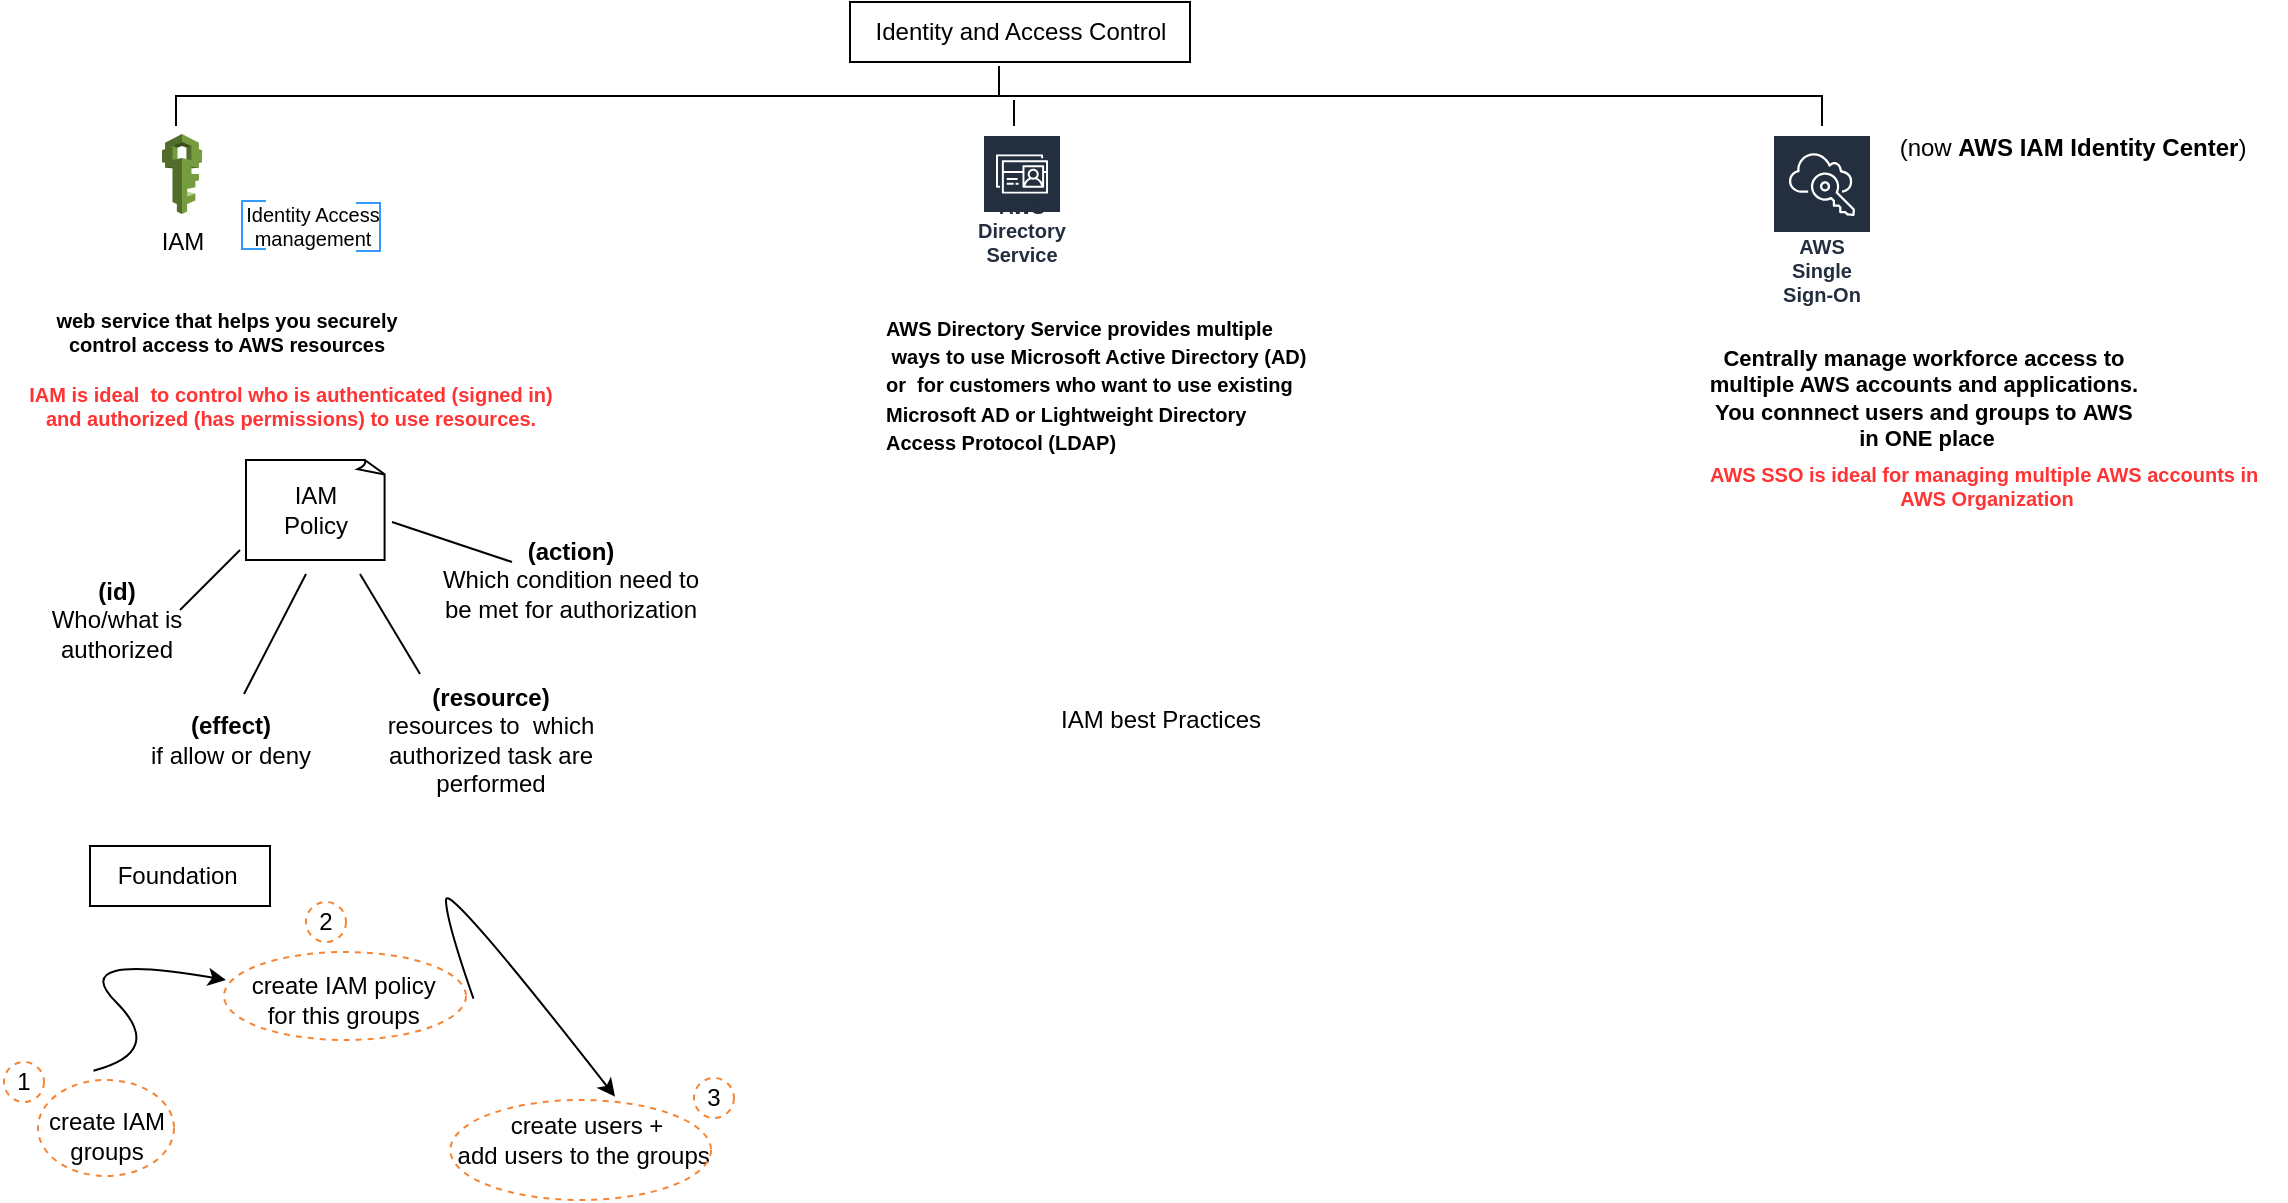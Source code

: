 <mxfile version="20.2.2" type="github">
  <diagram id="OgJnFtuqC-TfCC11IxQE" name="Page-1">
    <mxGraphModel dx="890" dy="630" grid="1" gridSize="10" guides="1" tooltips="1" connect="1" arrows="1" fold="1" page="1" pageScale="1" pageWidth="1169" pageHeight="827" math="0" shadow="0">
      <root>
        <mxCell id="0" />
        <mxCell id="1" parent="0" />
        <mxCell id="KO169NFU9r2nEMWuAxQc-47" value="" style="group" vertex="1" connectable="0" parent="1">
          <mxGeometry x="242" y="571" width="150" height="50" as="geometry" />
        </mxCell>
        <mxCell id="KO169NFU9r2nEMWuAxQc-41" value="create users +&lt;br&gt;add users to the groups&amp;nbsp;" style="text;html=1;align=center;verticalAlign=middle;resizable=0;points=[];autosize=1;strokeColor=none;fillColor=none;fontSize=12;fontColor=#000000;" vertex="1" parent="KO169NFU9r2nEMWuAxQc-47">
          <mxGeometry x="-5.172" width="150" height="40" as="geometry" />
        </mxCell>
        <mxCell id="KO169NFU9r2nEMWuAxQc-44" value="" style="ellipse;whiteSpace=wrap;html=1;fontSize=12;fontColor=#000000;strokeColor=#F58534;fillColor=none;dashed=1;" vertex="1" parent="KO169NFU9r2nEMWuAxQc-47">
          <mxGeometry x="2.172" width="130.345" height="50" as="geometry" />
        </mxCell>
        <mxCell id="KO169NFU9r2nEMWuAxQc-45" value="" style="group" vertex="1" connectable="0" parent="1">
          <mxGeometry x="32" y="561" width="80" height="48" as="geometry" />
        </mxCell>
        <mxCell id="KO169NFU9r2nEMWuAxQc-39" value="create IAM &lt;br&gt;groups" style="text;html=1;align=center;verticalAlign=middle;resizable=0;points=[];autosize=1;strokeColor=none;fillColor=none;fontSize=12;fontColor=#000000;" vertex="1" parent="KO169NFU9r2nEMWuAxQc-45">
          <mxGeometry y="8" width="80" height="40" as="geometry" />
        </mxCell>
        <mxCell id="KO169NFU9r2nEMWuAxQc-42" value="" style="ellipse;whiteSpace=wrap;html=1;fontSize=12;fontColor=#000000;strokeColor=#F58534;fillColor=none;dashed=1;" vertex="1" parent="KO169NFU9r2nEMWuAxQc-45">
          <mxGeometry x="6" width="68" height="48" as="geometry" />
        </mxCell>
        <mxCell id="KO169NFU9r2nEMWuAxQc-6" value="&lt;font color=&quot;#000000&quot; style=&quot;&quot;&gt;&lt;span style=&quot;font-size: 12px;&quot;&gt;(now&amp;nbsp;&lt;b&gt;AWS IAM Identity Center&lt;/b&gt;&lt;/span&gt;&lt;span style=&quot;font-size: 12px;&quot;&gt;)&lt;/span&gt;&lt;/font&gt;" style="text;html=1;align=center;verticalAlign=middle;resizable=0;points=[];autosize=1;strokeColor=none;fillColor=none;fontSize=10;fontColor=#FF3333;" vertex="1" parent="1">
          <mxGeometry x="955" y="80" width="200" height="30" as="geometry" />
        </mxCell>
        <mxCell id="KO169NFU9r2nEMWuAxQc-1" value="Identity and Access Control" style="text;html=1;align=center;verticalAlign=middle;resizable=0;points=[];autosize=1;strokeColor=default;fillColor=none;" vertex="1" parent="1">
          <mxGeometry x="444" y="22" width="170" height="30" as="geometry" />
        </mxCell>
        <mxCell id="KO169NFU9r2nEMWuAxQc-5" value="&lt;font style=&quot;font-size: 10px;&quot;&gt;&lt;b style=&quot;&quot;&gt;AWS Directory Service provides multiple&lt;br&gt;&amp;nbsp;ways to use Microsoft Active Directory (AD) &lt;br&gt;or&amp;nbsp;&amp;nbsp;for customers who want to use existing &lt;br&gt;Microsoft AD or Lightweight Directory &lt;br&gt;Access Protocol (LDAP)&lt;/b&gt;&lt;/font&gt;" style="text;html=1;align=left;verticalAlign=middle;resizable=0;points=[];autosize=1;strokeColor=none;fillColor=none;" vertex="1" parent="1">
          <mxGeometry x="460" y="167.5" width="230" height="90" as="geometry" />
        </mxCell>
        <mxCell id="KO169NFU9r2nEMWuAxQc-12" value="&lt;div style=&quot;font-size: 11px;&quot;&gt;&lt;b&gt;&lt;font style=&quot;font-size: 11px;&quot;&gt;Centrally manage workforce access to&amp;nbsp;&lt;/font&gt;&lt;/b&gt;&lt;/div&gt;&lt;div style=&quot;font-size: 11px;&quot;&gt;&lt;b&gt;&lt;font style=&quot;font-size: 11px;&quot;&gt;multiple AWS accounts and applications.&amp;nbsp;&lt;/font&gt;&lt;/b&gt;&lt;/div&gt;&lt;div style=&quot;font-size: 11px;&quot;&gt;&lt;b&gt;&lt;font style=&quot;font-size: 11px;&quot;&gt;You connnect users and groups to&amp;nbsp;&lt;/font&gt;&lt;/b&gt;&lt;b style=&quot;background-color: initial;&quot;&gt;AWS&amp;nbsp;&lt;/b&gt;&lt;/div&gt;&lt;div style=&quot;font-size: 11px;&quot;&gt;&lt;b style=&quot;background-color: initial;&quot;&gt;in ONE place&lt;/b&gt;&lt;/div&gt;" style="text;html=1;align=center;verticalAlign=middle;resizable=0;points=[];autosize=1;strokeColor=none;fillColor=none;fontSize=12;fontColor=#000000;" vertex="1" parent="1">
          <mxGeometry x="862" y="184.5" width="240" height="70" as="geometry" />
        </mxCell>
        <mxCell id="KO169NFU9r2nEMWuAxQc-14" value="Identity Access&lt;br&gt;management" style="text;html=1;align=center;verticalAlign=middle;resizable=0;points=[];autosize=1;strokeColor=none;fillColor=none;fontSize=10;fontColor=#000000;" vertex="1" parent="1">
          <mxGeometry x="130" y="114" width="90" height="40" as="geometry" />
        </mxCell>
        <mxCell id="KO169NFU9r2nEMWuAxQc-17" value="" style="strokeWidth=1;html=1;shape=mxgraph.flowchart.annotation_1;align=left;pointerEvents=1;fontColor=#000033;fillColor=none;strokeColor=#3399FF;" vertex="1" parent="1">
          <mxGeometry x="140" y="121.5" width="12" height="24" as="geometry" />
        </mxCell>
        <mxCell id="KO169NFU9r2nEMWuAxQc-18" value="" style="strokeWidth=1;html=1;shape=mxgraph.flowchart.annotation_1;align=left;pointerEvents=1;fontColor=#000033;fillColor=none;direction=west;strokeColor=#3399FF;" vertex="1" parent="1">
          <mxGeometry x="197" y="122.5" width="12" height="24" as="geometry" />
        </mxCell>
        <mxCell id="KO169NFU9r2nEMWuAxQc-19" value="AWS SSO is ideal for managing multiple AWS accounts in&amp;nbsp;&lt;br&gt;AWS Organization" style="text;html=1;align=center;verticalAlign=middle;resizable=0;points=[];autosize=1;strokeColor=none;fillColor=none;fontSize=10;fontColor=#FF3333;fontStyle=1" vertex="1" parent="1">
          <mxGeometry x="862" y="244" width="300" height="40" as="geometry" />
        </mxCell>
        <mxCell id="KO169NFU9r2nEMWuAxQc-20" value="&lt;font color=&quot;#000000&quot;&gt;web service that helps you securely &lt;br&gt;control access to AWS resources&lt;/font&gt;" style="text;html=1;align=center;verticalAlign=middle;resizable=0;points=[];autosize=1;strokeColor=none;fillColor=none;fontSize=10;fontColor=#FF3333;fontStyle=1" vertex="1" parent="1">
          <mxGeometry x="37" y="166.5" width="190" height="40" as="geometry" />
        </mxCell>
        <mxCell id="KO169NFU9r2nEMWuAxQc-21" value="&lt;font color=&quot;#ff3333&quot;&gt;&lt;b&gt;IAM is ideal&amp;nbsp; to control&amp;nbsp;who is authenticated (signed in)&lt;br&gt;&amp;nbsp;and authorized (has permissions) to use resources.&amp;nbsp;&lt;/b&gt;&lt;/font&gt;" style="text;html=1;align=center;verticalAlign=middle;resizable=0;points=[];autosize=1;strokeColor=none;fillColor=none;fontSize=10;fontColor=#000000;" vertex="1" parent="1">
          <mxGeometry x="19" y="204" width="290" height="40" as="geometry" />
        </mxCell>
        <mxCell id="KO169NFU9r2nEMWuAxQc-24" value="IAM" style="outlineConnect=0;dashed=0;verticalLabelPosition=bottom;verticalAlign=top;align=center;html=1;shape=mxgraph.aws3.iam;fillColor=#759C3E;gradientColor=none;fontSize=12;fontColor=#000000;strokeColor=#000000;" vertex="1" parent="1">
          <mxGeometry x="100" y="88" width="20" height="40" as="geometry" />
        </mxCell>
        <mxCell id="KO169NFU9r2nEMWuAxQc-26" value="AWS Directory Service" style="sketch=0;outlineConnect=0;fontColor=#232F3E;gradientColor=none;strokeColor=#ffffff;fillColor=#232F3E;dashed=0;verticalLabelPosition=middle;verticalAlign=bottom;align=center;html=1;whiteSpace=wrap;fontSize=10;fontStyle=1;spacing=3;shape=mxgraph.aws4.productIcon;prIcon=mxgraph.aws4.directory_service;" vertex="1" parent="1">
          <mxGeometry x="510" y="88" width="40" height="70" as="geometry" />
        </mxCell>
        <mxCell id="KO169NFU9r2nEMWuAxQc-27" value="AWS Single Sign-On" style="sketch=0;outlineConnect=0;fontColor=#232F3E;gradientColor=none;strokeColor=#ffffff;fillColor=#232F3E;dashed=0;verticalLabelPosition=middle;verticalAlign=bottom;align=center;html=1;whiteSpace=wrap;fontSize=10;fontStyle=1;spacing=3;shape=mxgraph.aws4.productIcon;prIcon=mxgraph.aws4.single_sign_on;" vertex="1" parent="1">
          <mxGeometry x="905" y="88" width="50" height="90" as="geometry" />
        </mxCell>
        <mxCell id="KO169NFU9r2nEMWuAxQc-29" value="IAM&lt;br&gt;Policy" style="whiteSpace=wrap;html=1;shape=mxgraph.basic.document;fontSize=12;fontColor=#000000;strokeColor=#000000;fillColor=none;" vertex="1" parent="1">
          <mxGeometry x="142" y="251" width="70" height="50" as="geometry" />
        </mxCell>
        <mxCell id="KO169NFU9r2nEMWuAxQc-30" value="&lt;b&gt;(id)&lt;br&gt;&lt;/b&gt;Who/what is &lt;br&gt;authorized" style="text;html=1;align=center;verticalAlign=middle;resizable=0;points=[];autosize=1;strokeColor=none;fillColor=none;fontSize=12;fontColor=#000000;" vertex="1" parent="1">
          <mxGeometry x="32" y="301" width="90" height="60" as="geometry" />
        </mxCell>
        <mxCell id="KO169NFU9r2nEMWuAxQc-31" value="&lt;b&gt;(action)&lt;/b&gt;&lt;br&gt;Which condition need to &lt;br&gt;be met for authorization" style="text;html=1;align=center;verticalAlign=middle;resizable=0;points=[];autosize=1;strokeColor=none;fillColor=none;fontSize=12;fontColor=#000000;" vertex="1" parent="1">
          <mxGeometry x="229" y="281" width="150" height="60" as="geometry" />
        </mxCell>
        <mxCell id="KO169NFU9r2nEMWuAxQc-32" value="&lt;b&gt;(effect)&lt;/b&gt;&lt;br&gt;if allow or deny&lt;br&gt;" style="text;html=1;align=center;verticalAlign=middle;resizable=0;points=[];autosize=1;strokeColor=none;fillColor=none;fontSize=12;fontColor=#000000;" vertex="1" parent="1">
          <mxGeometry x="84" y="371" width="100" height="40" as="geometry" />
        </mxCell>
        <mxCell id="KO169NFU9r2nEMWuAxQc-33" value="&lt;b&gt;(resource)&lt;/b&gt;&lt;br&gt;resources to&amp;nbsp; which &lt;br&gt;authorized task are &lt;br&gt;performed" style="text;html=1;align=center;verticalAlign=middle;resizable=0;points=[];autosize=1;strokeColor=none;fillColor=none;fontSize=12;fontColor=#000000;" vertex="1" parent="1">
          <mxGeometry x="199" y="356" width="130" height="70" as="geometry" />
        </mxCell>
        <mxCell id="KO169NFU9r2nEMWuAxQc-34" value="" style="endArrow=none;html=1;rounded=0;fontSize=12;fontColor=#000000;" edge="1" parent="1">
          <mxGeometry width="50" height="50" relative="1" as="geometry">
            <mxPoint x="109" y="326" as="sourcePoint" />
            <mxPoint x="139" y="296" as="targetPoint" />
          </mxGeometry>
        </mxCell>
        <mxCell id="KO169NFU9r2nEMWuAxQc-35" value="" style="endArrow=none;html=1;rounded=0;fontSize=12;fontColor=#000000;" edge="1" parent="1">
          <mxGeometry width="50" height="50" relative="1" as="geometry">
            <mxPoint x="141" y="368" as="sourcePoint" />
            <mxPoint x="172" y="308" as="targetPoint" />
          </mxGeometry>
        </mxCell>
        <mxCell id="KO169NFU9r2nEMWuAxQc-36" value="" style="endArrow=none;html=1;rounded=0;fontSize=12;fontColor=#000000;" edge="1" parent="1">
          <mxGeometry width="50" height="50" relative="1" as="geometry">
            <mxPoint x="229" y="358" as="sourcePoint" />
            <mxPoint x="199" y="308" as="targetPoint" />
          </mxGeometry>
        </mxCell>
        <mxCell id="KO169NFU9r2nEMWuAxQc-37" value="" style="endArrow=none;html=1;rounded=0;fontSize=12;fontColor=#000000;" edge="1" parent="1">
          <mxGeometry width="50" height="50" relative="1" as="geometry">
            <mxPoint x="275" y="302" as="sourcePoint" />
            <mxPoint x="215" y="282" as="targetPoint" />
          </mxGeometry>
        </mxCell>
        <mxCell id="KO169NFU9r2nEMWuAxQc-38" value="Foundation&amp;nbsp;" style="text;html=1;align=center;verticalAlign=middle;resizable=0;points=[];autosize=1;strokeColor=#000000;fillColor=none;fontSize=12;fontColor=#000000;" vertex="1" parent="1">
          <mxGeometry x="64" y="444" width="90" height="30" as="geometry" />
        </mxCell>
        <mxCell id="KO169NFU9r2nEMWuAxQc-46" value="" style="group" vertex="1" connectable="0" parent="1">
          <mxGeometry x="131" y="497" width="121" height="44" as="geometry" />
        </mxCell>
        <mxCell id="KO169NFU9r2nEMWuAxQc-43" value="" style="ellipse;whiteSpace=wrap;html=1;fontSize=12;fontColor=#000000;strokeColor=#F58534;fillColor=none;dashed=1;" vertex="1" parent="KO169NFU9r2nEMWuAxQc-46">
          <mxGeometry width="121" height="44" as="geometry" />
        </mxCell>
        <mxCell id="KO169NFU9r2nEMWuAxQc-40" value="create IAM policy&amp;nbsp;&lt;br&gt;for this groups&amp;nbsp;" style="text;html=1;align=center;verticalAlign=middle;resizable=0;points=[];autosize=1;strokeColor=none;fillColor=none;fontSize=12;fontColor=#000000;" vertex="1" parent="KO169NFU9r2nEMWuAxQc-46">
          <mxGeometry x="1" y="4" width="120" height="40" as="geometry" />
        </mxCell>
        <mxCell id="KO169NFU9r2nEMWuAxQc-48" value="" style="curved=1;endArrow=classic;html=1;rounded=0;fontSize=12;fontColor=#000000;exitX=0.408;exitY=-0.097;exitDx=0;exitDy=0;exitPerimeter=0;" edge="1" parent="1" source="KO169NFU9r2nEMWuAxQc-42">
          <mxGeometry width="50" height="50" relative="1" as="geometry">
            <mxPoint x="52" y="547" as="sourcePoint" />
            <mxPoint x="132" y="511" as="targetPoint" />
            <Array as="points">
              <mxPoint x="102" y="547" />
              <mxPoint x="52" y="497" />
            </Array>
          </mxGeometry>
        </mxCell>
        <mxCell id="KO169NFU9r2nEMWuAxQc-49" value="" style="curved=1;endArrow=classic;html=1;rounded=0;fontSize=12;fontColor=#000000;exitX=0.408;exitY=-0.097;exitDx=0;exitDy=0;exitPerimeter=0;entryX=0.598;entryY=-0.041;entryDx=0;entryDy=0;entryPerimeter=0;" edge="1" parent="1" target="KO169NFU9r2nEMWuAxQc-41">
          <mxGeometry width="50" height="50" relative="1" as="geometry">
            <mxPoint x="255.74" y="520.34" as="sourcePoint" />
            <mxPoint x="321.996" y="474.996" as="targetPoint" />
            <Array as="points">
              <mxPoint x="242" y="481" />
              <mxPoint x="241.996" y="460.996" />
            </Array>
          </mxGeometry>
        </mxCell>
        <mxCell id="KO169NFU9r2nEMWuAxQc-50" value="1" style="ellipse;whiteSpace=wrap;html=1;aspect=fixed;dashed=1;fontSize=12;fontColor=#000000;strokeColor=#F58534;fillColor=none;" vertex="1" parent="1">
          <mxGeometry x="21" y="552" width="20" height="20" as="geometry" />
        </mxCell>
        <mxCell id="KO169NFU9r2nEMWuAxQc-55" value="2" style="ellipse;whiteSpace=wrap;html=1;aspect=fixed;dashed=1;fontSize=12;fontColor=#000000;strokeColor=#F58534;fillColor=none;" vertex="1" parent="1">
          <mxGeometry x="172" y="472" width="20" height="20" as="geometry" />
        </mxCell>
        <mxCell id="KO169NFU9r2nEMWuAxQc-57" value="3" style="ellipse;whiteSpace=wrap;html=1;aspect=fixed;dashed=1;fontSize=12;fontColor=#000000;strokeColor=#F58534;fillColor=none;" vertex="1" parent="1">
          <mxGeometry x="366" y="560" width="20" height="20" as="geometry" />
        </mxCell>
        <mxCell id="KO169NFU9r2nEMWuAxQc-58" value="" style="strokeWidth=1;html=1;shape=mxgraph.flowchart.annotation_2;align=left;labelPosition=right;pointerEvents=1;fontSize=12;fontColor=#000000;fillColor=none;direction=south;" vertex="1" parent="1">
          <mxGeometry x="107" y="54" width="823" height="30" as="geometry" />
        </mxCell>
        <mxCell id="KO169NFU9r2nEMWuAxQc-60" value="" style="endArrow=none;html=1;rounded=0;fontSize=12;fontColor=#000000;" edge="1" parent="1">
          <mxGeometry width="50" height="50" relative="1" as="geometry">
            <mxPoint x="526" y="84" as="sourcePoint" />
            <mxPoint x="526" y="71" as="targetPoint" />
          </mxGeometry>
        </mxCell>
        <mxCell id="KO169NFU9r2nEMWuAxQc-61" value="IAM best Practices" style="text;html=1;align=center;verticalAlign=middle;resizable=0;points=[];autosize=1;strokeColor=none;fillColor=none;fontSize=12;fontColor=#000000;" vertex="1" parent="1">
          <mxGeometry x="539" y="366" width="120" height="30" as="geometry" />
        </mxCell>
      </root>
    </mxGraphModel>
  </diagram>
</mxfile>
